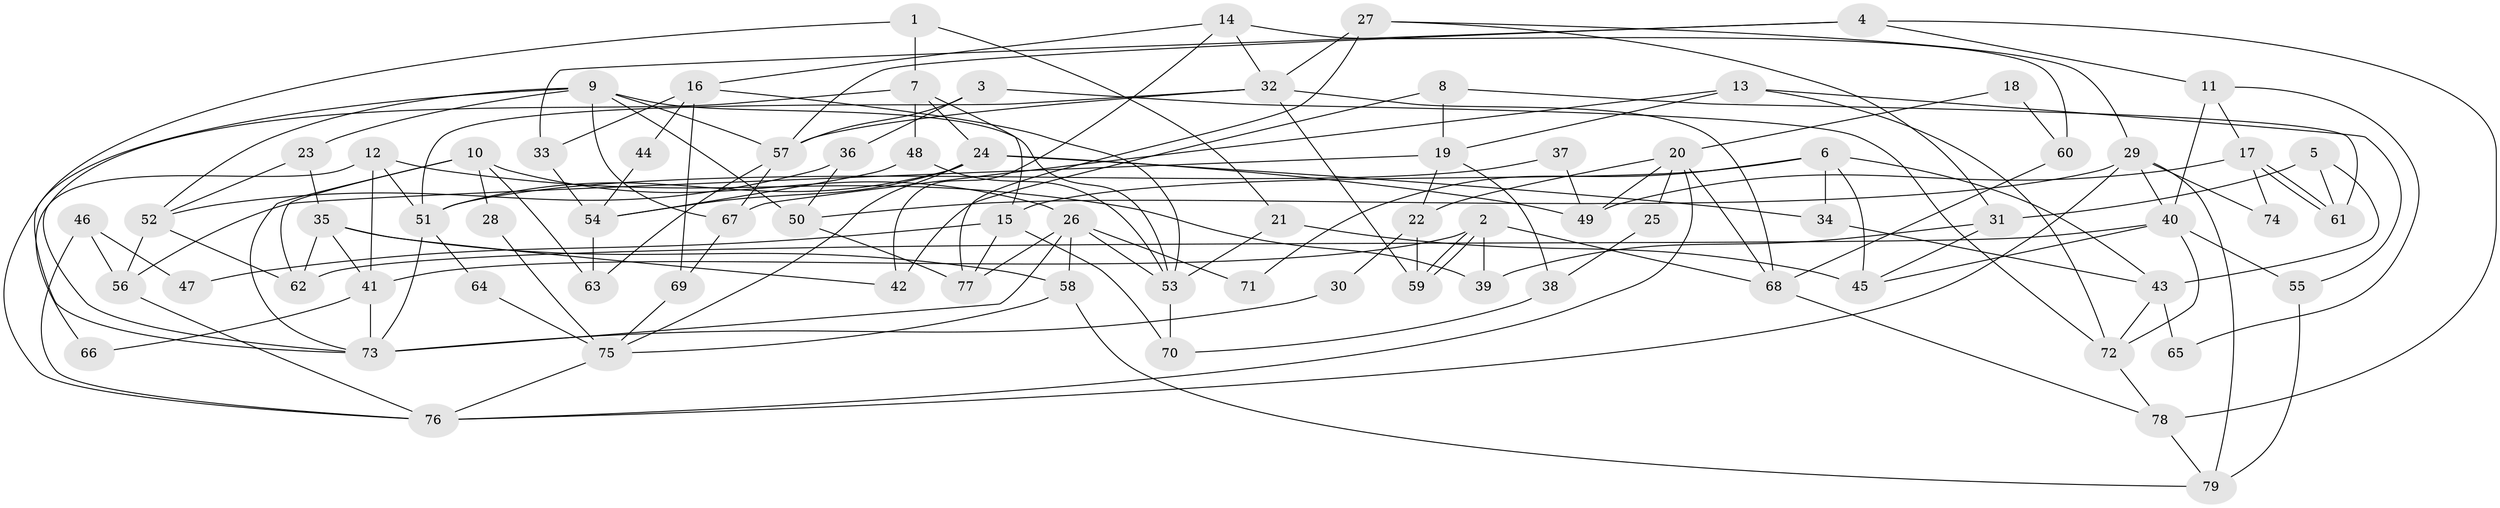 // coarse degree distribution, {7: 0.07142857142857142, 10: 0.03571428571428571, 4: 0.21428571428571427, 8: 0.03571428571428571, 3: 0.23214285714285715, 5: 0.125, 2: 0.16071428571428573, 6: 0.125}
// Generated by graph-tools (version 1.1) at 2025/50/03/04/25 22:50:54]
// undirected, 79 vertices, 158 edges
graph export_dot {
  node [color=gray90,style=filled];
  1;
  2;
  3;
  4;
  5;
  6;
  7;
  8;
  9;
  10;
  11;
  12;
  13;
  14;
  15;
  16;
  17;
  18;
  19;
  20;
  21;
  22;
  23;
  24;
  25;
  26;
  27;
  28;
  29;
  30;
  31;
  32;
  33;
  34;
  35;
  36;
  37;
  38;
  39;
  40;
  41;
  42;
  43;
  44;
  45;
  46;
  47;
  48;
  49;
  50;
  51;
  52;
  53;
  54;
  55;
  56;
  57;
  58;
  59;
  60;
  61;
  62;
  63;
  64;
  65;
  66;
  67;
  68;
  69;
  70;
  71;
  72;
  73;
  74;
  75;
  76;
  77;
  78;
  79;
  1 -- 73;
  1 -- 21;
  1 -- 7;
  2 -- 59;
  2 -- 59;
  2 -- 39;
  2 -- 41;
  2 -- 68;
  3 -- 72;
  3 -- 57;
  3 -- 36;
  4 -- 57;
  4 -- 78;
  4 -- 11;
  4 -- 33;
  5 -- 31;
  5 -- 61;
  5 -- 43;
  6 -- 15;
  6 -- 43;
  6 -- 34;
  6 -- 45;
  6 -- 71;
  7 -- 24;
  7 -- 15;
  7 -- 48;
  7 -- 73;
  8 -- 42;
  8 -- 19;
  8 -- 61;
  9 -- 52;
  9 -- 23;
  9 -- 50;
  9 -- 53;
  9 -- 57;
  9 -- 67;
  9 -- 76;
  10 -- 26;
  10 -- 73;
  10 -- 28;
  10 -- 62;
  10 -- 63;
  11 -- 40;
  11 -- 17;
  11 -- 65;
  12 -- 51;
  12 -- 41;
  12 -- 39;
  12 -- 66;
  13 -- 19;
  13 -- 67;
  13 -- 55;
  13 -- 72;
  14 -- 32;
  14 -- 16;
  14 -- 42;
  14 -- 60;
  15 -- 77;
  15 -- 47;
  15 -- 70;
  16 -- 33;
  16 -- 69;
  16 -- 44;
  16 -- 53;
  17 -- 61;
  17 -- 61;
  17 -- 49;
  17 -- 74;
  18 -- 60;
  18 -- 20;
  19 -- 56;
  19 -- 22;
  19 -- 38;
  20 -- 76;
  20 -- 68;
  20 -- 22;
  20 -- 25;
  20 -- 49;
  21 -- 45;
  21 -- 53;
  22 -- 59;
  22 -- 30;
  23 -- 52;
  23 -- 35;
  24 -- 51;
  24 -- 49;
  24 -- 34;
  24 -- 54;
  24 -- 75;
  25 -- 38;
  26 -- 73;
  26 -- 53;
  26 -- 58;
  26 -- 71;
  26 -- 77;
  27 -- 29;
  27 -- 32;
  27 -- 31;
  27 -- 77;
  28 -- 75;
  29 -- 50;
  29 -- 76;
  29 -- 40;
  29 -- 74;
  29 -- 79;
  30 -- 73;
  31 -- 45;
  31 -- 39;
  32 -- 57;
  32 -- 68;
  32 -- 51;
  32 -- 59;
  33 -- 54;
  34 -- 43;
  35 -- 62;
  35 -- 58;
  35 -- 41;
  35 -- 42;
  36 -- 50;
  36 -- 52;
  37 -- 51;
  37 -- 49;
  38 -- 70;
  40 -- 72;
  40 -- 45;
  40 -- 55;
  40 -- 62;
  41 -- 66;
  41 -- 73;
  43 -- 65;
  43 -- 72;
  44 -- 54;
  46 -- 76;
  46 -- 56;
  46 -- 47;
  48 -- 53;
  48 -- 54;
  50 -- 77;
  51 -- 73;
  51 -- 64;
  52 -- 62;
  52 -- 56;
  53 -- 70;
  54 -- 63;
  55 -- 79;
  56 -- 76;
  57 -- 63;
  57 -- 67;
  58 -- 79;
  58 -- 75;
  60 -- 68;
  64 -- 75;
  67 -- 69;
  68 -- 78;
  69 -- 75;
  72 -- 78;
  75 -- 76;
  78 -- 79;
}

